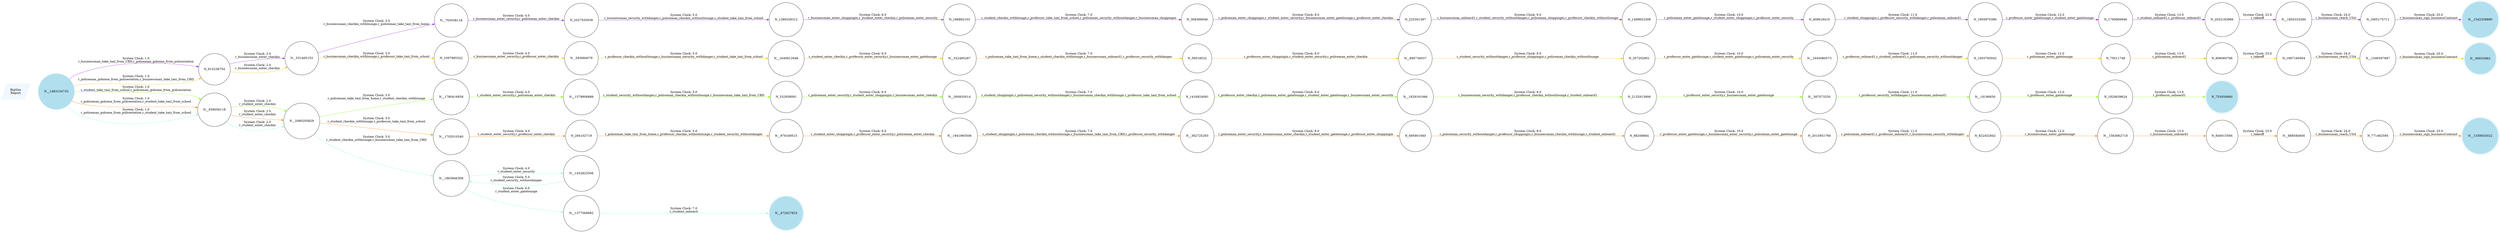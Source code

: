 digraph reaction_graph {
   rankdir=LR;
   Node [shape = circle];
   BigSim_Report [shape = parallelogram color = aliceblue style=filled label="BigSim
Report"];
BigSim_Report -> N__1493154733[color = aliceblue label = ""];
 N__1493154733
 [shape=circle, color=lightblue2, style=filled];
N_368366948[ label="N_368366948"];
 N_368366948 -> N_225301387[ color = purple label = "System Clock: 8.0
r_policeman_enter_shoppingin,r_student_enter_security,r_businessman_enter_gatelounge,r_professor_enter_checkin"];
N_1605175711[ label="N_1605175711"];
 N_1605175711 -> N__1542358890[ color = purple label = "System Clock: 25.0
r_businessman_sign_businessContract"];
N_2027555039[ label="N_2027555039"];
 N_2027555039 -> N_1289258312[ color = purple label = "System Clock: 5.0
r_businessman_security_withdanger,r_policeman_checkin_withoutlounge,r_student_take_taxi_from_school"];
N_1790806946[ label="N_1790806946"];
 N_1790806946 -> N_2032183966[ color = purple label = "System Clock: 13.0
r_student_onboard1,r_professor_onboard1"];
N__1493154733[ label="N__1493154733"];
 N__1493154733 -> N_915238754[ color = purple label = "System Clock: 1.0
r_businessman_take_taxi_from_CBD,r_policeman_gohome_from_policestation"];
N__763038118[ label="N__763038118"];
 N__763038118 -> N_2027555039[ color = purple label = "System Clock: 4.0
r_businessman_enter_security,r_policeman_enter_checkin"];
N_915238754[ label="N_915238754"];
 N_915238754 -> N__531465153[ color = purple label = "System Clock: 2.0
r_businessman_enter_checkin"];
N__531465153[ label="N__531465153"];
 N__531465153 -> N__763038118[ color = purple label = "System Clock: 3.0
r_businessman_checkin_withlounge,r_policeman_take_taxi_from_home"];
N_1905970396[ label="N_1905970396"];
 N_1905970396 -> N_1790806946[ color = purple label = "System Clock: 12.0
r_professor_enter_gatelounge,r_student_enter_gatelounge"];
N_2032183966[ label="N_2032183966"];
 N_2032183966 -> N__1854333260[ color = purple label = "System Clock: 23.0
r_takeoff"];
N__1854333260[ label="N__1854333260"];
 N__1854333260 -> N_1605175711[ color = purple label = "System Clock: 24.0
r_businessman_reach_USA"];
N_225301387[ label="N_225301387"];
 N_225301387 -> N_1499652308[ color = purple label = "System Clock: 9.0
r_businessman_onboard1,r_student_security_withoutdanger,r_policeman_shoppingin,r_professor_checkin_withoutlounge"];
N_409618410[ label="N_409618410"];
 N_409618410 -> N_1905970396[ color = purple label = "System Clock: 11.0
r_student_shoppingin,r_professor_security_withdanger,r_policeman_onboard1"];
N__1542358890[ shape = doublecircle, color=lightblue2, style=filled, label="N__1542358890"];
N_1499652308[ label="N_1499652308"];
 N_1499652308 -> N_409618410[ color = purple label = "System Clock: 10.0
r_policeman_enter_gatelounge,r_student_enter_shoppingin,r_professor_enter_security"];
N_186882103[ label="N_186882103"];
 N_186882103 -> N_368366948[ color = purple label = "System Clock: 7.0
r_student_checkin_withlounge,r_professor_take_taxi_from_school,r_policeman_security_withoutdanger,r_businessman_shoppingin"];
N_1289258312[ label="N_1289258312"];
 N_1289258312 -> N_186882103[ color = purple label = "System Clock: 6.0
r_businessman_enter_shoppingin,r_student_enter_checkin,r_policeman_enter_security"];
N_75011748[ label="N_75011748"];
 N_75011748 -> N_806060766[ color = darkgoldenrod1 label = "System Clock: 13.0
r_policeman_onboard1"];
N__1645080573[ label="N__1645080573"];
 N__1645080573 -> N_1003765942[ color = darkgoldenrod1 label = "System Clock: 11.0
r_professor_onboard1,r_student_onboard1,r_policeman_security_withoutdanger"];
N__1640612848[ label="N__1640612848"];
 N__1640612848 -> N__552485287[ color = darkgoldenrod1 label = "System Clock: 6.0
r_student_enter_checkin,r_professor_enter_security,r_businessman_enter_gatelounge"];
N_59018522[ label="N_59018522"];
 N_59018522 -> N__890736037[ color = darkgoldenrod1 label = "System Clock: 8.0
r_professor_enter_shoppingin,r_student_enter_security,r_policeman_enter_checkin"];
N__1506597897[ label="N__1506597897"];
 N__1506597897 -> N__69033962[ color = darkgoldenrod1 label = "System Clock: 25.0
r_businessman_sign_businessContract"];
N__1493154733[ label="N__1493154733"];
 N__1493154733 -> N_915238754[ color = darkgoldenrod1 label = "System Clock: 1.0
r_policeman_gohome_from_policestation,r_businessman_take_taxi_from_CBD"];
N_915238754[ label="N_915238754"];
 N_915238754 -> N__531465153[ color = darkgoldenrod1 label = "System Clock: 2.0
r_businessman_enter_checkin"];
N_806060766[ label="N_806060766"];
 N_806060766 -> N_1997160564[ color = darkgoldenrod1 label = "System Clock: 23.0
r_takeoff"];
N__531465153[ label="N__531465153"];
 N__531465153 -> N_1097985322[ color = darkgoldenrod1 label = "System Clock: 3.0
r_businessman_checkin_withlounge,r_professor_take_taxi_from_school"];
N_357202901[ label="N_357202901"];
 N_357202901 -> N__1645080573[ color = darkgoldenrod1 label = "System Clock: 10.0
r_professor_enter_gatelounge,r_student_enter_gatelounge,r_policeman_enter_security"];
N_1997160564[ label="N_1997160564"];
 N_1997160564 -> N__1506597897[ color = darkgoldenrod1 label = "System Clock: 24.0
r_businessman_reach_USA"];
N__890736037[ label="N__890736037"];
 N__890736037 -> N_357202901[ color = darkgoldenrod1 label = "System Clock: 9.0
r_student_security_withoutdanger,r_professor_shoppingin,r_policeman_checkin_withoutlounge"];
N_1097985322[ label="N_1097985322"];
 N_1097985322 -> N__583684079[ color = darkgoldenrod1 label = "System Clock: 4.0
r_businessman_enter_security,r_professor_enter_checkin"];
N__583684079[ label="N__583684079"];
 N__583684079 -> N__1640612848[ color = darkgoldenrod1 label = "System Clock: 5.0
r_professor_checkin_withoutlounge,r_businessman_security_withdanger,r_student_take_taxi_from_school"];
N_1003765942[ label="N_1003765942"];
 N_1003765942 -> N_75011748[ color = darkgoldenrod1 label = "System Clock: 12.0
r_policeman_enter_gatelounge"];
N__69033962[ shape = doublecircle, color=lightblue2, style=filled, label="N__69033962"];
N__552485287[ label="N__552485287"];
 N__552485287 -> N_59018522[ color = darkgoldenrod1 label = "System Clock: 7.0
r_policeman_take_taxi_from_home,r_student_checkin_withlounge,r_businessman_onboard1,r_professor_security_withdanger"];
N__1579806889[ label="N__1579806889"];
 N__1579806889 -> N_532958091[ color = chartreuse1 label = "System Clock: 5.0
r_student_security_withoutdanger,r_policeman_checkin_withoutlounge,r_businessman_take_taxi_from_CBD"];
N__939056118[ label="N__939056118"];
 N__939056118 -> N__2080205829[ color = chartreuse1 label = "System Clock: 2.0
r_student_enter_checkin"];
N_532958091[ label="N_532958091"];
 N_532958091 -> N__300935014[ color = chartreuse1 label = "System Clock: 6.0
r_policeman_enter_security,r_student_enter_shoppingin,r_businessman_enter_checkin"];
N_1820639624[ label="N_1820639624"];
 N_1820639624 -> N_753050660[ color = chartreuse1 label = "System Clock: 13.0
r_professor_onboard1"];
N_753050660[ shape = doublecircle, color=lightblue2, style=filled, label="N_753050660"];
N__1493154733[ label="N__1493154733"];
 N__1493154733 -> N__939056118[ color = chartreuse1 label = "System Clock: 1.0
r_student_take_taxi_from_school,r_policeman_gohome_from_policestation"];
N__2080205829[ label="N__2080205829"];
 N__2080205829 -> N__1780416858[ color = chartreuse1 label = "System Clock: 3.0
r_policeman_take_taxi_from_home,r_student_checkin_withlounge"];
N__300935014[ label="N__300935014"];
 N__300935014 -> N_1416924091[ color = chartreuse1 label = "System Clock: 7.0
r_student_shoppingin,r_policeman_security_withoutdanger,r_businessman_checkin_withlounge,r_professor_take_taxi_from_school"];
N__567073250[ label="N__567073250"];
 N__567073250 -> N__18196830[ color = chartreuse1 label = "System Clock: 11.0
r_professor_security_withdanger,r_businessman_onboard1"];
N__1780416858[ label="N__1780416858"];
 N__1780416858 -> N__1579806889[ color = chartreuse1 label = "System Clock: 4.0
r_student_enter_security,r_policeman_enter_checkin"];
N__1829191066[ label="N__1829191066"];
 N__1829191066 -> N_2132913906[ color = chartreuse1 label = "System Clock: 9.0
r_businessman_security_withdanger,r_professor_checkin_withoutlounge,r_student_onboard1"];
N_1416924091[ label="N_1416924091"];
 N_1416924091 -> N__1829191066[ color = chartreuse1 label = "System Clock: 8.0
r_professor_enter_checkin,r_policeman_enter_gatelounge,r_student_enter_gatelounge,r_businessman_enter_security"];
N_2132913906[ label="N_2132913906"];
 N_2132913906 -> N__567073250[ color = chartreuse1 label = "System Clock: 10.0
r_professor_enter_security,r_businessman_enter_gatelounge"];
N__18196830[ label="N__18196830"];
 N__18196830 -> N_1820639624[ color = chartreuse1 label = "System Clock: 12.0
r_professor_enter_gatelounge"];
N__1358933022[ shape = doublecircle, color=lightblue2, style=filled, label="N__1358933022"];
N__939056118[ label="N__939056118"];
 N__939056118 -> N__2080205829[ color = darkorange1 label = "System Clock: 2.0
r_student_enter_checkin"];
N_284102719[ label="N_284102719"];
 N_284102719 -> N__976349515[ color = darkorange1 label = "System Clock: 5.0
r_policeman_take_taxi_from_home,r_professor_checkin_withoutlounge,r_student_security_withoutdanger"];
N_922452842[ label="N_922452842"];
 N_922452842 -> N__1563662718[ color = darkorange1 label = "System Clock: 12.0
r_businessman_enter_gatelounge"];
N__1493154733[ label="N__1493154733"];
 N__1493154733 -> N__939056118[ color = darkorange1 label = "System Clock: 1.0
r_policeman_gohome_from_policestation,r_student_take_taxi_from_school"];
N_88208664[ label="N_88208664"];
 N_88208664 -> N_2015951766[ color = darkorange1 label = "System Clock: 10.0
r_professor_enter_gatelounge,r_businessman_enter_security,r_policeman_enter_gatelounge"];
N__1702010340[ label="N__1702010340"];
 N__1702010340 -> N_284102719[ color = darkorange1 label = "System Clock: 4.0
r_student_enter_security,r_professor_enter_checkin"];
N_846015594[ label="N_846015594"];
 N_846015594 -> N__888584600[ color = darkorange1 label = "System Clock: 23.0
r_takeoff"];
N__976349515[ label="N__976349515"];
 N__976349515 -> N__1941965506[ color = darkorange1 label = "System Clock: 6.0
r_student_enter_shoppingin,r_professor_enter_security,r_policeman_enter_checkin"];
N__2080205829[ label="N__2080205829"];
 N__2080205829 -> N__1702010340[ color = darkorange1 label = "System Clock: 3.0
r_student_checkin_withlounge,r_professor_take_taxi_from_school"];
N__888584600[ label="N__888584600"];
 N__888584600 -> N_771462595[ color = darkorange1 label = "System Clock: 24.0
r_businessman_reach_USA"];
N__1941965506[ label="N__1941965506"];
 N__1941965506 -> N__362725293[ color = darkorange1 label = "System Clock: 7.0
r_student_shoppingin,r_policeman_checkin_withoutlounge,r_businessman_take_taxi_from_CBD,r_professor_security_withdanger"];
N__362725293[ label="N__362725293"];
 N__362725293 -> N_695901940[ color = darkorange1 label = "System Clock: 8.0
r_policeman_enter_security,r_businessman_enter_checkin,r_student_enter_gatelounge,r_professor_enter_shoppingin"];
N_771462595[ label="N_771462595"];
 N_771462595 -> N__1358933022[ color = darkorange1 label = "System Clock: 25.0
r_businessman_sign_businessContract"];
N__1563662718[ label="N__1563662718"];
 N__1563662718 -> N_846015594[ color = darkorange1 label = "System Clock: 13.0
r_businessman_onboard1"];
N_2015951766[ label="N_2015951766"];
 N_2015951766 -> N_922452842[ color = darkorange1 label = "System Clock: 11.0
r_policeman_onboard1,r_professor_onboard1,r_businessman_security_withdanger"];
N_695901940[ label="N_695901940"];
 N_695901940 -> N_88208664[ color = darkorange1 label = "System Clock: 9.0
r_policeman_security_withoutdanger,r_professor_shoppingin,r_businessman_checkin_withlounge,r_student_onboard1"];
N__1452823506[ label="N__1452823506"];
 N__1452823506 -> N__1863846308[ color = aquamarine1 label = "System Clock: 5.0
r_student_security_withoutdanger"];
N__939056118[ label="N__939056118"];
 N__939056118 -> N__2080205829[ color = aquamarine1 label = "System Clock: 2.0
r_student_enter_checkin"];
N__1493154733[ label="N__1493154733"];
 N__1493154733 -> N__939056118[ color = aquamarine1 label = "System Clock: 1.0
r_policeman_gohome_from_policestation,r_student_take_taxi_from_school"];
N__2080205829[ label="N__2080205829"];
 N__2080205829 -> N__1863846308[ color = aquamarine1 label = "System Clock: 3.0
r_student_checkin_withlounge,r_businessman_take_taxi_from_CBD"];
N__1863846308[ label="N__1863846308"];
 N__1863846308 -> N__1452823506[ color = aquamarine1 label = "System Clock: 4.0
r_student_enter_security"];
 N__1863846308 -> N__1377569682[ color = aquamarine1 label = "System Clock: 6.0
r_student_enter_gatelounge"];
N__472627823[ shape = doublecircle, color=lightblue2, style=filled, label="N__472627823"];
N__1377569682[ label="N__1377569682"];
 N__1377569682 -> N__472627823[ color = aquamarine1 label = "System Clock: 7.0
r_student_onboard"];
}
